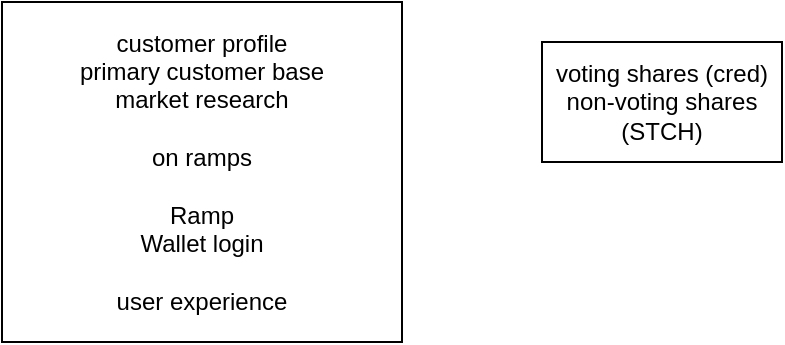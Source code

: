 <mxfile version="15.9.1" type="github">
  <diagram id="jtPNS9u7K7bFTt6-Y_2N" name="Page-1">
    <mxGraphModel dx="1862" dy="1721" grid="1" gridSize="10" guides="1" tooltips="1" connect="1" arrows="1" fold="1" page="1" pageScale="1" pageWidth="850" pageHeight="1100" math="0" shadow="0">
      <root>
        <mxCell id="0" />
        <mxCell id="1" parent="0" />
        <mxCell id="izu9FWkbz1vbarUPhPjC-1" value="customer profile&lt;br&gt;primary customer base&lt;br&gt;market research&lt;br&gt;&lt;br&gt;on ramps&lt;br&gt;&lt;br&gt;Ramp&lt;br&gt;Wallet login&lt;br&gt;&lt;br&gt;user experience&lt;br&gt;" style="rounded=0;whiteSpace=wrap;html=1;" vertex="1" parent="1">
          <mxGeometry x="-10" y="-40" width="200" height="170" as="geometry" />
        </mxCell>
        <mxCell id="izu9FWkbz1vbarUPhPjC-2" value="voting shares (cred)&lt;br&gt;non-voting shares (STCH)" style="rounded=0;whiteSpace=wrap;html=1;" vertex="1" parent="1">
          <mxGeometry x="260" y="-20" width="120" height="60" as="geometry" />
        </mxCell>
      </root>
    </mxGraphModel>
  </diagram>
</mxfile>

